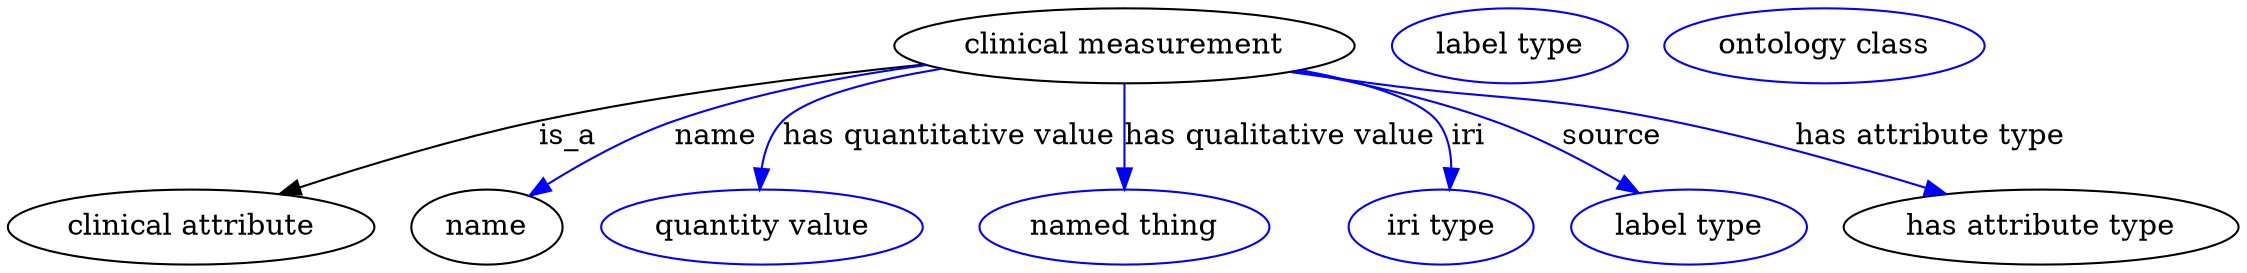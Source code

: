 digraph {
	graph [bb="0,0,861.74,123"];
	node [label="\N"];
	"clinical measurement"	[height=0.5,
		label="clinical measurement",
		pos="433.24,105",
		width=2.4192];
	"clinical attribute"	[height=0.5,
		pos="68.244,18",
		width=1.8957];
	"clinical measurement" -> "clinical attribute"	[label=is_a,
		lp="223.24,61.5",
		pos="e,104.1,33.443 358.92,95.568 315.72,89.841 260.47,81.091 212.24,69 178.6,60.567 141.67,47.665 113.63,37.08"];
	name	[height=0.5,
		pos="185.24,18",
		width=0.84854];
	"clinical measurement" -> name	[color=blue,
		label=name,
		lp="281.74,61.5",
		pos="e,203.25,32.665 361.78,94.621 331.6,89.242 296.51,81.081 266.24,69 246.87,61.266 226.91,49.003 211.65,38.557",
		style=solid];
	"has quantitative value"	[color=blue,
		height=0.5,
		label="quantity value",
		pos="295.24,18",
		width=1.6971];
	"clinical measurement" -> "has quantitative value"	[color=blue,
		label="has quantitative value",
		lp="369.74,61.5",
		pos="e,296.32,36.435 358.95,95.47 341.12,90.264 323.45,82.015 310.24,69 304.16,63.005 300.53,54.65 298.36,46.485",
		style=solid];
	"has qualitative value"	[color=blue,
		height=0.5,
		label="named thing",
		pos="433.24,18",
		width=1.5346];
	"clinical measurement" -> "has qualitative value"	[color=blue,
		label="has qualitative value",
		lp="489.24,61.5",
		pos="e,433.24,36.175 433.24,86.799 433.24,75.163 433.24,59.548 433.24,46.237",
		style=solid];
	iri	[color=blue,
		height=0.5,
		label="iri type",
		pos="555.24,18",
		width=1.011];
	"clinical measurement" -> iri	[color=blue,
		label=iri,
		lp="560.74,61.5",
		pos="e,556.4,36.212 504.6,94.567 520.24,89.339 535.36,81.306 546.24,69 551.75,62.776 554.42,54.36 555.6,46.21",
		style=solid];
	source	[color=blue,
		height=0.5,
		label="label type",
		pos="655.24,18",
		width=1.2638];
	"clinical measurement" -> source	[color=blue,
		label=source,
		lp="618.24,61.5",
		pos="e,634.04,33.967 495.27,92.279 519.48,86.676 547.15,78.978 571.24,69 590.12,61.183 609.82,49.662 625.39,39.649",
		style=solid];
	"has attribute type"	[height=0.5,
		pos="790.24,18",
		width=1.9859];
	"clinical measurement" -> "has attribute type"	[color=blue,
		label="has attribute type",
		lp="738.24,61.5",
		pos="e,752.51,33.442 497.14,92.696 508.18,90.774 519.54,88.814 530.24,87 579.09,78.724 592.15,80.871 640.24,69 675.2,60.372 713.72,47.459 \
742.97,36.917",
		style=solid];
	attribute_name	[color=blue,
		height=0.5,
		label="label type",
		pos="584.24,105",
		width=1.2638];
	"clinical measurement_has attribute type"	[color=blue,
		height=0.5,
		label="ontology class",
		pos="709.24,105",
		width=1.7151];
}
